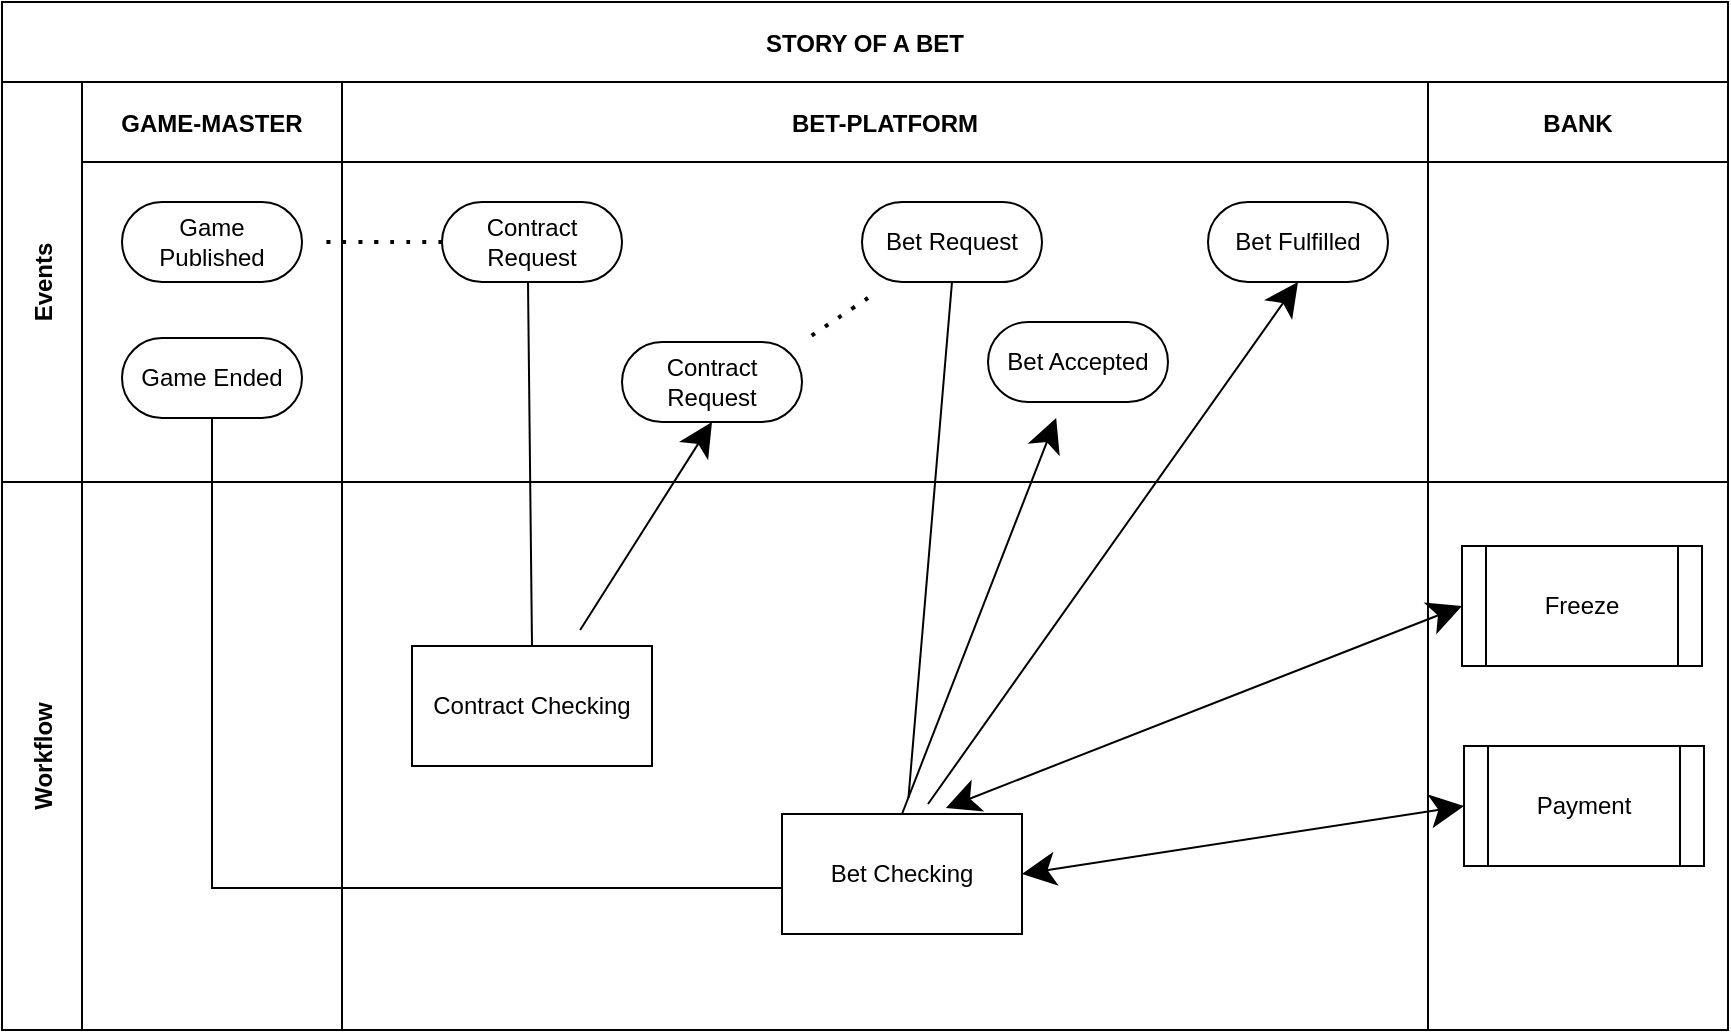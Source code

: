 <mxfile version="20.7.4" type="device"><diagram id="kgpKYQtTHZ0yAKxKKP6v" name="Page-1"><mxGraphModel dx="2526" dy="1343" grid="1" gridSize="10" guides="1" tooltips="1" connect="1" arrows="1" fold="1" page="1" pageScale="1" pageWidth="850" pageHeight="1100" math="0" shadow="0"><root><mxCell id="0"/><mxCell id="1" parent="0"/><mxCell id="3nuBFxr9cyL0pnOWT2aG-1" value="STORY OF A BET" style="shape=table;childLayout=tableLayout;startSize=40;collapsible=0;recursiveResize=0;expand=0;fillColor=none;fontStyle=1" parent="1" vertex="1"><mxGeometry x="37" y="79" width="863" height="514" as="geometry"/></mxCell><mxCell id="3nuBFxr9cyL0pnOWT2aG-3" value="Events" style="shape=tableRow;horizontal=0;swimlaneHead=0;swimlaneBody=0;top=0;left=0;bottom=0;right=0;fillColor=none;points=[[0,0.5],[1,0.5]];portConstraint=eastwest;startSize=40;collapsible=0;recursiveResize=0;expand=0;fontStyle=1;" parent="3nuBFxr9cyL0pnOWT2aG-1" vertex="1"><mxGeometry y="40" width="863" height="200" as="geometry"/></mxCell><mxCell id="3nuBFxr9cyL0pnOWT2aG-4" value="GAME-MASTER" style="swimlane;swimlaneHead=0;swimlaneBody=0;connectable=0;fillColor=none;startSize=40;collapsible=0;recursiveResize=0;expand=0;fontStyle=1;" parent="3nuBFxr9cyL0pnOWT2aG-3" vertex="1"><mxGeometry x="40" width="130" height="200" as="geometry"><mxRectangle width="130" height="200" as="alternateBounds"/></mxGeometry></mxCell><mxCell id="3nuBFxr9cyL0pnOWT2aG-6" value="Game Published" style="rounded=1;whiteSpace=wrap;html=1;arcSize=50;" parent="3nuBFxr9cyL0pnOWT2aG-4" vertex="1"><mxGeometry x="20" y="60" width="90" height="40" as="geometry"/></mxCell><mxCell id="VWkri93BbA92GHGWDnYk-19" value="Game Ended" style="rounded=1;whiteSpace=wrap;html=1;arcSize=50;" vertex="1" parent="3nuBFxr9cyL0pnOWT2aG-4"><mxGeometry x="20" y="128" width="90" height="40" as="geometry"/></mxCell><mxCell id="3nuBFxr9cyL0pnOWT2aG-8" value="BET-PLATFORM" style="swimlane;swimlaneHead=0;swimlaneBody=0;connectable=0;fillColor=none;startSize=40;collapsible=0;recursiveResize=0;expand=0;fontStyle=1;" parent="3nuBFxr9cyL0pnOWT2aG-3" vertex="1"><mxGeometry x="170" width="543" height="200" as="geometry"><mxRectangle width="543" height="200" as="alternateBounds"/></mxGeometry></mxCell><mxCell id="VWkri93BbA92GHGWDnYk-1" value="Contract Request" style="rounded=1;whiteSpace=wrap;html=1;arcSize=50;" vertex="1" parent="3nuBFxr9cyL0pnOWT2aG-8"><mxGeometry x="50" y="60" width="90" height="40" as="geometry"/></mxCell><mxCell id="VWkri93BbA92GHGWDnYk-2" value="Bet Request" style="rounded=1;whiteSpace=wrap;html=1;arcSize=50;" vertex="1" parent="3nuBFxr9cyL0pnOWT2aG-8"><mxGeometry x="260" y="60" width="90" height="40" as="geometry"/></mxCell><mxCell id="VWkri93BbA92GHGWDnYk-7" value="Contract Request" style="rounded=1;whiteSpace=wrap;html=1;arcSize=50;" vertex="1" parent="3nuBFxr9cyL0pnOWT2aG-8"><mxGeometry x="140" y="130" width="90" height="40" as="geometry"/></mxCell><mxCell id="VWkri93BbA92GHGWDnYk-11" value="" style="endArrow=none;dashed=1;html=1;dashPattern=1 3;strokeWidth=2;rounded=0;startSize=14;endSize=14;sourcePerimeterSpacing=8;targetPerimeterSpacing=8;curved=1;entryX=1;entryY=0;entryDx=0;entryDy=0;" edge="1" parent="3nuBFxr9cyL0pnOWT2aG-8" source="VWkri93BbA92GHGWDnYk-2" target="VWkri93BbA92GHGWDnYk-7"><mxGeometry width="50" height="50" relative="1" as="geometry"><mxPoint x="60" y="90" as="sourcePoint"/><mxPoint x="-2" y="90" as="targetPoint"/></mxGeometry></mxCell><mxCell id="VWkri93BbA92GHGWDnYk-17" value="Bet Accepted" style="rounded=1;whiteSpace=wrap;html=1;arcSize=50;" vertex="1" parent="3nuBFxr9cyL0pnOWT2aG-8"><mxGeometry x="323" y="120" width="90" height="40" as="geometry"/></mxCell><mxCell id="VWkri93BbA92GHGWDnYk-27" value="Bet Fulfilled" style="rounded=1;whiteSpace=wrap;html=1;arcSize=50;" vertex="1" parent="3nuBFxr9cyL0pnOWT2aG-8"><mxGeometry x="433" y="60" width="90" height="40" as="geometry"/></mxCell><mxCell id="VWkri93BbA92GHGWDnYk-30" value="" style="endArrow=none;html=1;rounded=0;startSize=14;endSize=14;sourcePerimeterSpacing=8;targetPerimeterSpacing=8;curved=1;exitX=0.5;exitY=0;exitDx=0;exitDy=0;" edge="1" parent="3nuBFxr9cyL0pnOWT2aG-8" source="VWkri93BbA92GHGWDnYk-5"><mxGeometry width="50" height="50" relative="1" as="geometry"><mxPoint x="43" y="150" as="sourcePoint"/><mxPoint x="93" y="100" as="targetPoint"/></mxGeometry></mxCell><mxCell id="3nuBFxr9cyL0pnOWT2aG-11" value="BANK" style="swimlane;swimlaneHead=0;swimlaneBody=0;connectable=0;fillColor=none;startSize=40;collapsible=0;recursiveResize=0;expand=0;fontStyle=1;" parent="3nuBFxr9cyL0pnOWT2aG-3" vertex="1"><mxGeometry x="713" width="150" height="200" as="geometry"><mxRectangle width="150" height="200" as="alternateBounds"/></mxGeometry></mxCell><mxCell id="VWkri93BbA92GHGWDnYk-3" value="" style="endArrow=none;dashed=1;html=1;dashPattern=1 3;strokeWidth=2;rounded=0;startSize=14;endSize=14;sourcePerimeterSpacing=8;targetPerimeterSpacing=8;curved=1;exitX=0;exitY=0.5;exitDx=0;exitDy=0;" edge="1" parent="3nuBFxr9cyL0pnOWT2aG-3" source="VWkri93BbA92GHGWDnYk-1" target="3nuBFxr9cyL0pnOWT2aG-6"><mxGeometry width="50" height="50" relative="1" as="geometry"><mxPoint x="300" y="600" as="sourcePoint"/><mxPoint x="350" y="550" as="targetPoint"/></mxGeometry></mxCell><mxCell id="3nuBFxr9cyL0pnOWT2aG-15" value="Workflow" style="shape=tableRow;horizontal=0;swimlaneHead=0;swimlaneBody=0;top=0;left=0;bottom=0;right=0;fillColor=none;points=[[0,0.5],[1,0.5]];portConstraint=eastwest;startSize=40;collapsible=0;recursiveResize=0;expand=0;fontStyle=1;" parent="3nuBFxr9cyL0pnOWT2aG-1" vertex="1"><mxGeometry y="240" width="863" height="274" as="geometry"/></mxCell><mxCell id="3nuBFxr9cyL0pnOWT2aG-16" value="" style="swimlane;swimlaneHead=0;swimlaneBody=0;connectable=0;fillColor=none;startSize=0;collapsible=0;recursiveResize=0;expand=0;fontStyle=1;" parent="3nuBFxr9cyL0pnOWT2aG-15" vertex="1"><mxGeometry x="40" width="130" height="274" as="geometry"><mxRectangle width="130" height="274" as="alternateBounds"/></mxGeometry></mxCell><mxCell id="3nuBFxr9cyL0pnOWT2aG-18" value="" style="swimlane;swimlaneHead=0;swimlaneBody=0;connectable=0;fillColor=none;startSize=0;collapsible=0;recursiveResize=0;expand=0;fontStyle=1;" parent="3nuBFxr9cyL0pnOWT2aG-15" vertex="1"><mxGeometry x="170" width="543" height="274" as="geometry"><mxRectangle width="543" height="274" as="alternateBounds"/></mxGeometry></mxCell><mxCell id="VWkri93BbA92GHGWDnYk-5" value="Contract Checking" style="rounded=0;whiteSpace=wrap;html=1;" vertex="1" parent="3nuBFxr9cyL0pnOWT2aG-18"><mxGeometry x="35" y="82" width="120" height="60" as="geometry"/></mxCell><mxCell id="VWkri93BbA92GHGWDnYk-10" value="Bet Checking" style="rounded=0;whiteSpace=wrap;html=1;" vertex="1" parent="3nuBFxr9cyL0pnOWT2aG-18"><mxGeometry x="220" y="166" width="120" height="60" as="geometry"/></mxCell><mxCell id="3nuBFxr9cyL0pnOWT2aG-23" value="" style="swimlane;swimlaneHead=0;swimlaneBody=0;connectable=0;fillColor=none;startSize=0;collapsible=0;recursiveResize=0;expand=0;fontStyle=1;" parent="3nuBFxr9cyL0pnOWT2aG-15" vertex="1"><mxGeometry x="713" width="150" height="274" as="geometry"><mxRectangle width="150" height="274" as="alternateBounds"/></mxGeometry></mxCell><mxCell id="VWkri93BbA92GHGWDnYk-13" value="Freeze" style="shape=process;whiteSpace=wrap;html=1;backgroundOutline=1;" vertex="1" parent="3nuBFxr9cyL0pnOWT2aG-23"><mxGeometry x="17" y="32" width="120" height="60" as="geometry"/></mxCell><mxCell id="VWkri93BbA92GHGWDnYk-14" value="Payment" style="shape=process;whiteSpace=wrap;html=1;backgroundOutline=1;" vertex="1" parent="3nuBFxr9cyL0pnOWT2aG-23"><mxGeometry x="18" y="132" width="120" height="60" as="geometry"/></mxCell><mxCell id="VWkri93BbA92GHGWDnYk-16" value="" style="endArrow=classic;startArrow=classic;html=1;rounded=0;startSize=14;endSize=14;sourcePerimeterSpacing=8;targetPerimeterSpacing=8;curved=1;exitX=1;exitY=0.5;exitDx=0;exitDy=0;entryX=0;entryY=0.5;entryDx=0;entryDy=0;" edge="1" parent="3nuBFxr9cyL0pnOWT2aG-15" source="VWkri93BbA92GHGWDnYk-10" target="VWkri93BbA92GHGWDnYk-14"><mxGeometry width="50" height="50" relative="1" as="geometry"><mxPoint x="481.96" y="149" as="sourcePoint"/><mxPoint x="550" y="72" as="targetPoint"/></mxGeometry></mxCell><mxCell id="VWkri93BbA92GHGWDnYk-15" value="" style="endArrow=classic;startArrow=classic;html=1;rounded=0;startSize=14;endSize=14;sourcePerimeterSpacing=8;targetPerimeterSpacing=8;curved=1;exitX=0.683;exitY=-0.05;exitDx=0;exitDy=0;exitPerimeter=0;entryX=0;entryY=0.5;entryDx=0;entryDy=0;" edge="1" parent="3nuBFxr9cyL0pnOWT2aG-15" source="VWkri93BbA92GHGWDnYk-10" target="VWkri93BbA92GHGWDnYk-13"><mxGeometry width="50" height="50" relative="1" as="geometry"><mxPoint x="363" y="412" as="sourcePoint"/><mxPoint x="603" y="62" as="targetPoint"/></mxGeometry></mxCell><mxCell id="VWkri93BbA92GHGWDnYk-9" value="" style="endArrow=classic;html=1;rounded=0;startSize=14;endSize=14;sourcePerimeterSpacing=8;targetPerimeterSpacing=8;curved=1;entryX=0.5;entryY=1;entryDx=0;entryDy=0;" edge="1" parent="3nuBFxr9cyL0pnOWT2aG-1" source="VWkri93BbA92GHGWDnYk-5" target="VWkri93BbA92GHGWDnYk-7"><mxGeometry width="50" height="50" relative="1" as="geometry"><mxPoint x="333" y="300" as="sourcePoint"/><mxPoint x="338" y="312" as="targetPoint"/></mxGeometry></mxCell><mxCell id="VWkri93BbA92GHGWDnYk-31" value="" style="endArrow=none;html=1;rounded=0;startSize=14;endSize=14;sourcePerimeterSpacing=8;targetPerimeterSpacing=8;curved=1;entryX=0.5;entryY=1;entryDx=0;entryDy=0;" edge="1" parent="3nuBFxr9cyL0pnOWT2aG-1" source="VWkri93BbA92GHGWDnYk-10" target="VWkri93BbA92GHGWDnYk-2"><mxGeometry width="50" height="50" relative="1" as="geometry"><mxPoint x="363" y="650" as="sourcePoint"/><mxPoint x="413" y="600" as="targetPoint"/></mxGeometry></mxCell><mxCell id="VWkri93BbA92GHGWDnYk-32" value="" style="endArrow=none;html=1;rounded=0;startSize=14;endSize=14;sourcePerimeterSpacing=8;targetPerimeterSpacing=8;exitX=0.5;exitY=1;exitDx=0;exitDy=0;entryX=0;entryY=0.617;entryDx=0;entryDy=0;entryPerimeter=0;edgeStyle=orthogonalEdgeStyle;" edge="1" parent="3nuBFxr9cyL0pnOWT2aG-1" source="VWkri93BbA92GHGWDnYk-19" target="VWkri93BbA92GHGWDnYk-10"><mxGeometry width="50" height="50" relative="1" as="geometry"><mxPoint x="363" y="641" as="sourcePoint"/><mxPoint x="413" y="591" as="targetPoint"/></mxGeometry></mxCell><mxCell id="VWkri93BbA92GHGWDnYk-18" value="" style="endArrow=classic;html=1;rounded=0;startSize=14;endSize=14;sourcePerimeterSpacing=8;targetPerimeterSpacing=8;curved=1;exitX=0.5;exitY=0;exitDx=0;exitDy=0;" edge="1" parent="3nuBFxr9cyL0pnOWT2aG-1" source="VWkri93BbA92GHGWDnYk-10" target="VWkri93BbA92GHGWDnYk-17"><mxGeometry width="50" height="50" relative="1" as="geometry"><mxPoint x="473" y="351" as="sourcePoint"/><mxPoint x="413" y="581" as="targetPoint"/></mxGeometry></mxCell><mxCell id="VWkri93BbA92GHGWDnYk-33" value="" style="endArrow=classic;html=1;rounded=0;startSize=14;endSize=14;sourcePerimeterSpacing=8;targetPerimeterSpacing=8;curved=1;entryX=0.5;entryY=1;entryDx=0;entryDy=0;" edge="1" parent="1" target="VWkri93BbA92GHGWDnYk-27"><mxGeometry width="50" height="50" relative="1" as="geometry"><mxPoint x="500" y="480" as="sourcePoint"/><mxPoint x="574.097" y="297" as="targetPoint"/></mxGeometry></mxCell></root></mxGraphModel></diagram></mxfile>